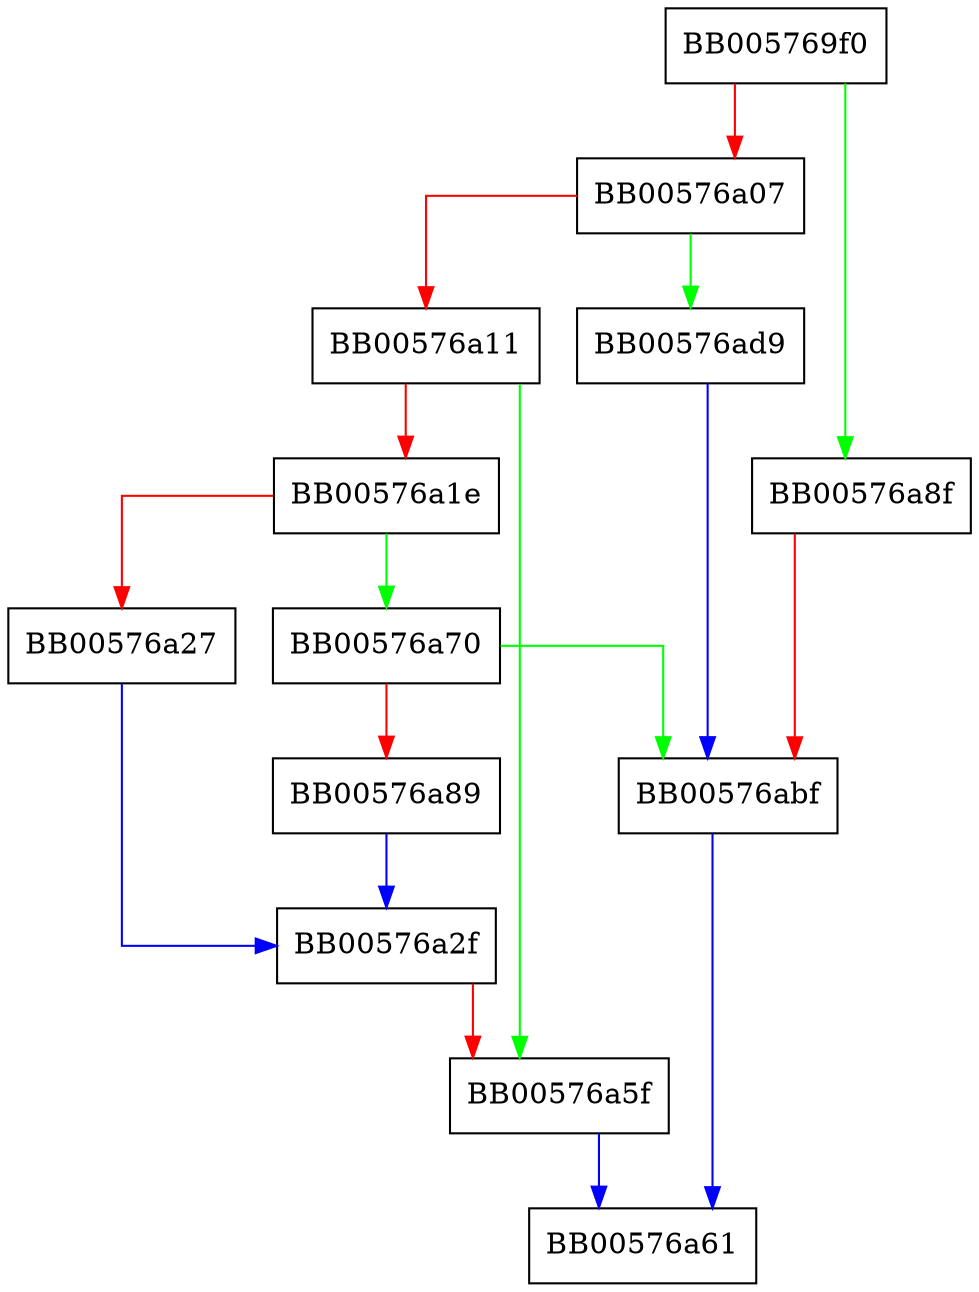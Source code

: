 digraph i2o_SCT_signature {
  node [shape="box"];
  graph [splines=ortho];
  BB005769f0 -> BB00576a8f [color="green"];
  BB005769f0 -> BB00576a07 [color="red"];
  BB00576a07 -> BB00576ad9 [color="green"];
  BB00576a07 -> BB00576a11 [color="red"];
  BB00576a11 -> BB00576a5f [color="green"];
  BB00576a11 -> BB00576a1e [color="red"];
  BB00576a1e -> BB00576a70 [color="green"];
  BB00576a1e -> BB00576a27 [color="red"];
  BB00576a27 -> BB00576a2f [color="blue"];
  BB00576a2f -> BB00576a5f [color="red"];
  BB00576a5f -> BB00576a61 [color="blue"];
  BB00576a70 -> BB00576abf [color="green"];
  BB00576a70 -> BB00576a89 [color="red"];
  BB00576a89 -> BB00576a2f [color="blue"];
  BB00576a8f -> BB00576abf [color="red"];
  BB00576abf -> BB00576a61 [color="blue"];
  BB00576ad9 -> BB00576abf [color="blue"];
}